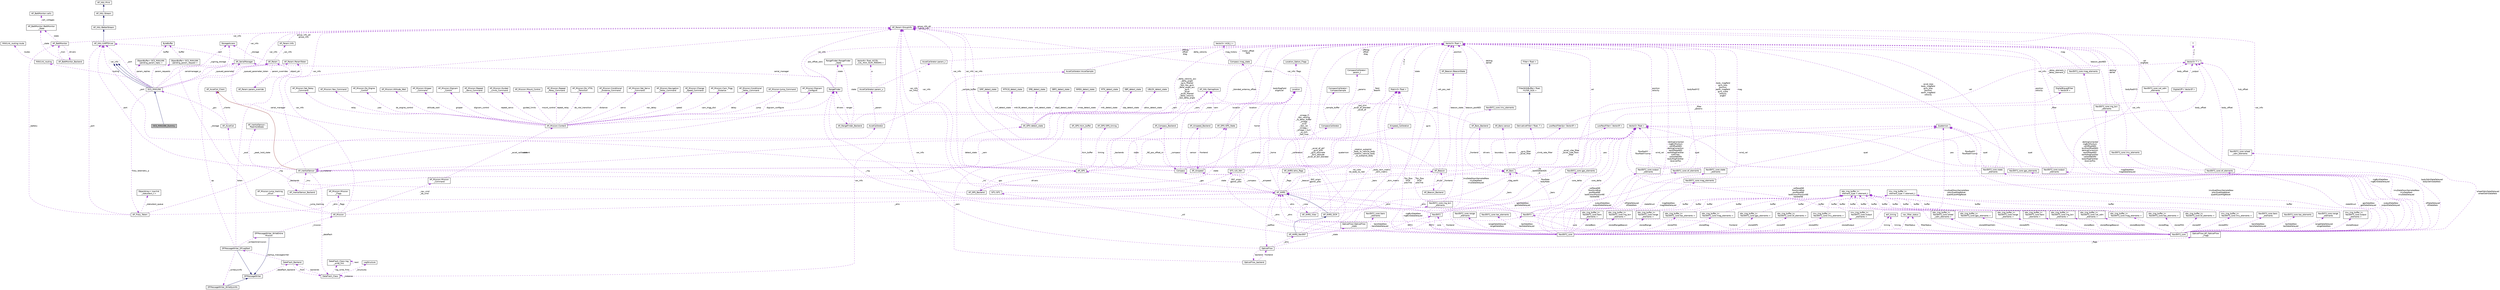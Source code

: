 digraph "GCS_MAVLINK_Dummy"
{
 // INTERACTIVE_SVG=YES
  edge [fontname="Helvetica",fontsize="10",labelfontname="Helvetica",labelfontsize="10"];
  node [fontname="Helvetica",fontsize="10",shape=record];
  Node1 [label="GCS_MAVLINK_Dummy",height=0.2,width=0.4,color="black", fillcolor="grey75", style="filled", fontcolor="black"];
  Node2 -> Node1 [dir="back",color="midnightblue",fontsize="10",style="solid",fontname="Helvetica"];
  Node2 [label="GCS_MAVLINK",height=0.2,width=0.4,color="black", fillcolor="white", style="filled",URL="$structGCS__MAVLINK.html",tooltip="MAVLink transport control class. "];
  Node3 -> Node2 [dir="back",color="midnightblue",fontsize="10",style="solid",fontname="Helvetica"];
  Node3 [label="var_info",height=0.2,width=0.4,color="grey75", fillcolor="white", style="filled"];
  Node3 -> Node2 [dir="back",color="midnightblue",fontsize="10",style="solid",fontname="Helvetica"];
  Node3 -> Node2 [dir="back",color="midnightblue",fontsize="10",style="solid",fontname="Helvetica"];
  Node4 -> Node2 [dir="back",color="darkorchid3",fontsize="10",style="dashed",label=" _signing_storage" ,fontname="Helvetica"];
  Node4 [label="StorageAccess",height=0.2,width=0.4,color="black", fillcolor="white", style="filled",URL="$classStorageAccess.html"];
  Node5 -> Node2 [dir="back",color="darkorchid3",fontsize="10",style="dashed",label=" serialmanager_p" ,fontname="Helvetica"];
  Node5 [label="AP_SerialManager",height=0.2,width=0.4,color="black", fillcolor="white", style="filled",URL="$classAP__SerialManager.html"];
  Node6 -> Node5 [dir="back",color="darkorchid3",fontsize="10",style="dashed",label=" uart" ,fontname="Helvetica"];
  Node6 [label="AP_HAL::UARTDriver",height=0.2,width=0.4,color="black", fillcolor="white", style="filled",URL="$classAP__HAL_1_1UARTDriver.html"];
  Node7 -> Node6 [dir="back",color="midnightblue",fontsize="10",style="solid",fontname="Helvetica"];
  Node7 [label="AP_HAL::BetterStream",height=0.2,width=0.4,color="black", fillcolor="white", style="filled",URL="$classAP__HAL_1_1BetterStream.html"];
  Node8 -> Node7 [dir="back",color="midnightblue",fontsize="10",style="solid",fontname="Helvetica"];
  Node8 [label="AP_HAL::Stream",height=0.2,width=0.4,color="black", fillcolor="white", style="filled",URL="$classAP__HAL_1_1Stream.html"];
  Node9 -> Node8 [dir="back",color="midnightblue",fontsize="10",style="solid",fontname="Helvetica"];
  Node9 [label="AP_HAL::Print",height=0.2,width=0.4,color="black", fillcolor="white", style="filled",URL="$classAP__HAL_1_1Print.html"];
  Node10 -> Node5 [dir="back",color="darkorchid3",fontsize="10",style="dashed",label=" var_info" ,fontname="Helvetica"];
  Node10 [label="AP_Param::GroupInfo",height=0.2,width=0.4,color="black", fillcolor="white", style="filled",URL="$structAP__Param_1_1GroupInfo.html"];
  Node10 -> Node10 [dir="back",color="darkorchid3",fontsize="10",style="dashed",label=" group_info_ptr\ngroup_info" ,fontname="Helvetica"];
  Node11 -> Node2 [dir="back",color="darkorchid3",fontsize="10",style="dashed",label=" param_replies" ,fontname="Helvetica"];
  Node11 [label="ObjectBuffer\< GCS_MAVLINK\l::pending_param_reply \>",height=0.2,width=0.4,color="black", fillcolor="white", style="filled",URL="$classObjectBuffer.html"];
  Node12 -> Node11 [dir="back",color="darkorchid3",fontsize="10",style="dashed",label=" buffer" ,fontname="Helvetica"];
  Node12 [label="ByteBuffer",height=0.2,width=0.4,color="black", fillcolor="white", style="filled",URL="$classByteBuffer.html"];
  Node13 -> Node2 [dir="back",color="darkorchid3",fontsize="10",style="dashed",label=" param_requests" ,fontname="Helvetica"];
  Node13 [label="ObjectBuffer\< GCS_MAVLINK\l::pending_param_request \>",height=0.2,width=0.4,color="black", fillcolor="white", style="filled",URL="$classObjectBuffer.html"];
  Node12 -> Node13 [dir="back",color="darkorchid3",fontsize="10",style="dashed",label=" buffer" ,fontname="Helvetica"];
  Node14 -> Node2 [dir="back",color="darkorchid3",fontsize="10",style="dashed",label=" _queued_parameter_token" ,fontname="Helvetica"];
  Node14 [label="AP_Param::ParamToken",height=0.2,width=0.4,color="black", fillcolor="white", style="filled",URL="$structAP__Param_1_1ParamToken.html"];
  Node15 -> Node2 [dir="back",color="darkorchid3",fontsize="10",style="dashed",label=" routing" ,fontname="Helvetica"];
  Node15 [label="MAVLink_routing",height=0.2,width=0.4,color="black", fillcolor="white", style="filled",URL="$classMAVLink__routing.html"];
  Node16 -> Node15 [dir="back",color="darkorchid3",fontsize="10",style="dashed",label=" routes" ,fontname="Helvetica"];
  Node16 [label="MAVLink_routing::route",height=0.2,width=0.4,color="black", fillcolor="white", style="filled",URL="$structMAVLink__routing_1_1route.html"];
  Node6 -> Node2 [dir="back",color="darkorchid3",fontsize="10",style="dashed",label=" _port" ,fontname="Helvetica"];
  Node17 -> Node2 [dir="back",color="darkorchid3",fontsize="10",style="dashed",label=" _queued_parameter" ,fontname="Helvetica"];
  Node17 [label="AP_Param",height=0.2,width=0.4,color="black", fillcolor="white", style="filled",URL="$classAP__Param.html"];
  Node4 -> Node17 [dir="back",color="darkorchid3",fontsize="10",style="dashed",label=" _storage" ,fontname="Helvetica"];
  Node18 -> Node17 [dir="back",color="darkorchid3",fontsize="10",style="dashed",label=" _var_info" ,fontname="Helvetica"];
  Node18 [label="AP_Param::Info",height=0.2,width=0.4,color="black", fillcolor="white", style="filled",URL="$structAP__Param_1_1Info.html"];
  Node10 -> Node18 [dir="back",color="darkorchid3",fontsize="10",style="dashed",label=" group_info_ptr\ngroup_info" ,fontname="Helvetica"];
  Node19 -> Node17 [dir="back",color="darkorchid3",fontsize="10",style="dashed",label=" param_overrides" ,fontname="Helvetica"];
  Node19 [label="AP_Param::param_override",height=0.2,width=0.4,color="black", fillcolor="white", style="filled",URL="$structAP__Param_1_1param__override.html"];
  Node17 -> Node19 [dir="back",color="darkorchid3",fontsize="10",style="dashed",label=" object_ptr" ,fontname="Helvetica"];
  Node10 -> Node2 [dir="back",color="darkorchid3",fontsize="10",style="dashed",label=" var_info" ,fontname="Helvetica"];
  Node20 -> Node2 [dir="back",color="darkorchid3",fontsize="10",style="dashed",label=" frsky_telemetry_p" ,fontname="Helvetica"];
  Node20 [label="AP_Frsky_Telem",height=0.2,width=0.4,color="black", fillcolor="white", style="filled",URL="$classAP__Frsky__Telem.html"];
  Node21 -> Node20 [dir="back",color="darkorchid3",fontsize="10",style="dashed",label=" _battery" ,fontname="Helvetica"];
  Node21 [label="AP_BattMonitor",height=0.2,width=0.4,color="black", fillcolor="white", style="filled",URL="$classAP__BattMonitor.html"];
  Node10 -> Node21 [dir="back",color="darkorchid3",fontsize="10",style="dashed",label=" var_info" ,fontname="Helvetica"];
  Node22 -> Node21 [dir="back",color="darkorchid3",fontsize="10",style="dashed",label=" state" ,fontname="Helvetica"];
  Node22 [label="AP_BattMonitor::BattMonitor\l_State",height=0.2,width=0.4,color="black", fillcolor="white", style="filled",URL="$structAP__BattMonitor_1_1BattMonitor__State.html"];
  Node23 -> Node22 [dir="back",color="darkorchid3",fontsize="10",style="dashed",label=" cell_voltages" ,fontname="Helvetica"];
  Node23 [label="AP_BattMonitor::cells",height=0.2,width=0.4,color="black", fillcolor="white", style="filled",URL="$structAP__BattMonitor_1_1cells.html"];
  Node24 -> Node21 [dir="back",color="darkorchid3",fontsize="10",style="dashed",label=" drivers" ,fontname="Helvetica"];
  Node24 [label="AP_BattMonitor_Backend",height=0.2,width=0.4,color="black", fillcolor="white", style="filled",URL="$classAP__BattMonitor__Backend.html"];
  Node21 -> Node24 [dir="back",color="darkorchid3",fontsize="10",style="dashed",label=" _mon" ,fontname="Helvetica"];
  Node22 -> Node24 [dir="back",color="darkorchid3",fontsize="10",style="dashed",label=" _state" ,fontname="Helvetica"];
  Node6 -> Node20 [dir="back",color="darkorchid3",fontsize="10",style="dashed",label=" _port" ,fontname="Helvetica"];
  Node25 -> Node20 [dir="back",color="darkorchid3",fontsize="10",style="dashed",label=" _rng" ,fontname="Helvetica"];
  Node25 [label="RangeFinder",height=0.2,width=0.4,color="black", fillcolor="white", style="filled",URL="$classRangeFinder.html"];
  Node5 -> Node25 [dir="back",color="darkorchid3",fontsize="10",style="dashed",label=" serial_manager" ,fontname="Helvetica"];
  Node26 -> Node25 [dir="back",color="darkorchid3",fontsize="10",style="dashed",label=" state" ,fontname="Helvetica"];
  Node26 [label="RangeFinder::RangeFinder\l_State",height=0.2,width=0.4,color="black", fillcolor="white", style="filled",URL="$structRangeFinder_1_1RangeFinder__State.html"];
  Node10 -> Node25 [dir="back",color="darkorchid3",fontsize="10",style="dashed",label=" var_info" ,fontname="Helvetica"];
  Node27 -> Node25 [dir="back",color="darkorchid3",fontsize="10",style="dashed",label=" pos_offset_zero" ,fontname="Helvetica"];
  Node27 [label="Vector3\< float \>",height=0.2,width=0.4,color="black", fillcolor="white", style="filled",URL="$classVector3.html"];
  Node28 -> Node25 [dir="back",color="darkorchid3",fontsize="10",style="dashed",label=" drivers" ,fontname="Helvetica"];
  Node28 [label="AP_RangeFinder_Backend",height=0.2,width=0.4,color="black", fillcolor="white", style="filled",URL="$classAP__RangeFinder__Backend.html"];
  Node26 -> Node28 [dir="back",color="darkorchid3",fontsize="10",style="dashed",label=" state" ,fontname="Helvetica"];
  Node29 -> Node28 [dir="back",color="darkorchid3",fontsize="10",style="dashed",label=" _sem" ,fontname="Helvetica"];
  Node29 [label="AP_HAL::Semaphore",height=0.2,width=0.4,color="black", fillcolor="white", style="filled",URL="$classAP__HAL_1_1Semaphore.html"];
  Node25 -> Node28 [dir="back",color="darkorchid3",fontsize="10",style="dashed",label=" ranger" ,fontname="Helvetica"];
  Node30 -> Node20 [dir="back",color="darkorchid3",fontsize="10",style="dashed",label=" _ahrs" ,fontname="Helvetica"];
  Node30 [label="AP_AHRS",height=0.2,width=0.4,color="black", fillcolor="white", style="filled",URL="$classAP__AHRS.html"];
  Node31 -> Node30 [dir="back",color="darkorchid3",fontsize="10",style="dashed",label=" _rotation_autopilot\l_body_to_vehicle_body\n_rotation_vehicle_body\l_to_autopilot_body" ,fontname="Helvetica"];
  Node31 [label="Matrix3\< float \>",height=0.2,width=0.4,color="black", fillcolor="white", style="filled",URL="$classMatrix3.html"];
  Node27 -> Node31 [dir="back",color="darkorchid3",fontsize="10",style="dashed",label=" a\nb\nc" ,fontname="Helvetica"];
  Node32 -> Node30 [dir="back",color="darkorchid3",fontsize="10",style="dashed",label=" _flags" ,fontname="Helvetica"];
  Node32 [label="AP_AHRS::ahrs_flags",height=0.2,width=0.4,color="black", fillcolor="white", style="filled",URL="$structAP__AHRS_1_1ahrs__flags.html"];
  Node33 -> Node30 [dir="back",color="darkorchid3",fontsize="10",style="dashed",label=" _baro" ,fontname="Helvetica"];
  Node33 [label="AP_Baro",height=0.2,width=0.4,color="black", fillcolor="white", style="filled",URL="$classAP__Baro.html"];
  Node34 -> Node33 [dir="back",color="darkorchid3",fontsize="10",style="dashed",label=" sensors" ,fontname="Helvetica"];
  Node34 [label="AP_Baro::sensor",height=0.2,width=0.4,color="black", fillcolor="white", style="filled",URL="$structAP__Baro_1_1sensor.html"];
  Node35 -> Node33 [dir="back",color="darkorchid3",fontsize="10",style="dashed",label=" _climb_rate_filter" ,fontname="Helvetica"];
  Node35 [label="DerivativeFilter\< float, 7 \>",height=0.2,width=0.4,color="black", fillcolor="white", style="filled",URL="$classDerivativeFilter.html"];
  Node36 -> Node35 [dir="back",color="midnightblue",fontsize="10",style="solid",fontname="Helvetica"];
  Node36 [label="FilterWithBuffer\< float,\l FILTER_SIZE \>",height=0.2,width=0.4,color="black", fillcolor="white", style="filled",URL="$classFilterWithBuffer.html"];
  Node37 -> Node36 [dir="back",color="midnightblue",fontsize="10",style="solid",fontname="Helvetica"];
  Node37 [label="Filter\< float \>",height=0.2,width=0.4,color="black", fillcolor="white", style="filled",URL="$classFilter.html"];
  Node10 -> Node33 [dir="back",color="darkorchid3",fontsize="10",style="dashed",label=" var_info" ,fontname="Helvetica"];
  Node38 -> Node33 [dir="back",color="darkorchid3",fontsize="10",style="dashed",label=" drivers" ,fontname="Helvetica"];
  Node38 [label="AP_Baro_Backend",height=0.2,width=0.4,color="black", fillcolor="white", style="filled",URL="$classAP__Baro__Backend.html"];
  Node33 -> Node38 [dir="back",color="darkorchid3",fontsize="10",style="dashed",label=" _frontend" ,fontname="Helvetica"];
  Node29 -> Node38 [dir="back",color="darkorchid3",fontsize="10",style="dashed",label=" _sem" ,fontname="Helvetica"];
  Node39 -> Node30 [dir="back",color="darkorchid3",fontsize="10",style="dashed",label=" _optflow" ,fontname="Helvetica"];
  Node39 [label="OpticalFlow",height=0.2,width=0.4,color="black", fillcolor="white", style="filled",URL="$classOpticalFlow.html"];
  Node40 -> Node39 [dir="back",color="darkorchid3",fontsize="10",style="dashed",label=" _ahrs" ,fontname="Helvetica"];
  Node40 [label="AP_AHRS_NavEKF",height=0.2,width=0.4,color="black", fillcolor="white", style="filled",URL="$classAP__AHRS__NavEKF.html"];
  Node41 -> Node40 [dir="back",color="midnightblue",fontsize="10",style="solid",fontname="Helvetica"];
  Node41 [label="AP_AHRS_DCM",height=0.2,width=0.4,color="black", fillcolor="white", style="filled",URL="$classAP__AHRS__DCM.html"];
  Node30 -> Node41 [dir="back",color="midnightblue",fontsize="10",style="solid",fontname="Helvetica"];
  Node31 -> Node41 [dir="back",color="darkorchid3",fontsize="10",style="dashed",label=" _body_dcm_matrix\n_dcm_matrix" ,fontname="Helvetica"];
  Node27 -> Node41 [dir="back",color="darkorchid3",fontsize="10",style="dashed",label=" _omega_P\n_last_velocity\n_ra_delay_buffer\n_omega\n_wind\n_last_vel\n_omega_I\n_omega_I_sum\n_ra_sum\n_last_fuse\n..." ,fontname="Helvetica"];
  Node42 -> Node41 [dir="back",color="darkorchid3",fontsize="10",style="dashed",label=" _mag_earth" ,fontname="Helvetica"];
  Node42 [label="Vector2\< float \>",height=0.2,width=0.4,color="black", fillcolor="white", style="filled",URL="$structVector2.html"];
  Node31 -> Node40 [dir="back",color="darkorchid3",fontsize="10",style="dashed",label=" _dcm_matrix" ,fontname="Helvetica"];
  Node43 -> Node40 [dir="back",color="darkorchid3",fontsize="10",style="dashed",label=" EKF2" ,fontname="Helvetica"];
  Node43 [label="NavEKF2",height=0.2,width=0.4,color="black", fillcolor="white", style="filled",URL="$classNavEKF2.html"];
  Node33 -> Node43 [dir="back",color="darkorchid3",fontsize="10",style="dashed",label=" _baro" ,fontname="Helvetica"];
  Node10 -> Node43 [dir="back",color="darkorchid3",fontsize="10",style="dashed",label=" var_info" ,fontname="Helvetica"];
  Node42 -> Node43 [dir="back",color="darkorchid3",fontsize="10",style="dashed",label=" core_delta" ,fontname="Helvetica"];
  Node25 -> Node43 [dir="back",color="darkorchid3",fontsize="10",style="dashed",label=" _rng" ,fontname="Helvetica"];
  Node30 -> Node43 [dir="back",color="darkorchid3",fontsize="10",style="dashed",label=" _ahrs" ,fontname="Helvetica"];
  Node44 -> Node43 [dir="back",color="darkorchid3",fontsize="10",style="dashed",label=" core" ,fontname="Helvetica"];
  Node44 [label="NavEKF2_core",height=0.2,width=0.4,color="black", fillcolor="white", style="filled",URL="$classNavEKF2__core.html"];
  Node45 -> Node44 [dir="back",color="darkorchid3",fontsize="10",style="dashed",label=" magDataNew\nmagDataDelayed" ,fontname="Helvetica"];
  Node45 [label="NavEKF2_core::mag_elements",height=0.2,width=0.4,color="black", fillcolor="white", style="filled",URL="$structNavEKF2__core_1_1mag__elements.html"];
  Node27 -> Node45 [dir="back",color="darkorchid3",fontsize="10",style="dashed",label=" mag" ,fontname="Helvetica"];
  Node31 -> Node44 [dir="back",color="darkorchid3",fontsize="10",style="dashed",label=" Tbn_flow\nDCM\nprevTnb" ,fontname="Helvetica"];
  Node43 -> Node44 [dir="back",color="darkorchid3",fontsize="10",style="dashed",label=" frontend" ,fontname="Helvetica"];
  Node46 -> Node44 [dir="back",color="darkorchid3",fontsize="10",style="dashed",label=" baroDataNew\nbaroDataDelayed" ,fontname="Helvetica"];
  Node46 [label="NavEKF2_core::baro\l_elements",height=0.2,width=0.4,color="black", fillcolor="white", style="filled",URL="$structNavEKF2__core_1_1baro__elements.html"];
  Node47 -> Node44 [dir="back",color="darkorchid3",fontsize="10",style="dashed",label=" storedIMU" ,fontname="Helvetica"];
  Node47 [label="imu_ring_buffer_t\<\l NavEKF2_core::imu_elements \>",height=0.2,width=0.4,color="black", fillcolor="white", style="filled",URL="$classimu__ring__buffer__t.html"];
  Node48 -> Node47 [dir="back",color="darkorchid3",fontsize="10",style="dashed",label=" buffer" ,fontname="Helvetica"];
  Node48 [label="imu_ring_buffer_t\<\l element_type \>::element_t",height=0.2,width=0.4,color="black", fillcolor="white", style="filled",URL="$structimu__ring__buffer__t_1_1element__t.html"];
  Node49 -> Node44 [dir="back",color="darkorchid3",fontsize="10",style="dashed",label=" rngBcnDataNew\nrngBcnDataDelayed" ,fontname="Helvetica"];
  Node49 [label="NavEKF2_core::rng_bcn\l_elements",height=0.2,width=0.4,color="black", fillcolor="white", style="filled",URL="$structNavEKF2__core_1_1rng__bcn__elements.html"];
  Node27 -> Node49 [dir="back",color="darkorchid3",fontsize="10",style="dashed",label=" beacon_posNED" ,fontname="Helvetica"];
  Node50 -> Node44 [dir="back",color="darkorchid3",fontsize="10",style="dashed",label=" ofDataDelayed\nofDataNew" ,fontname="Helvetica"];
  Node50 [label="NavEKF2_core::of_elements",height=0.2,width=0.4,color="black", fillcolor="white", style="filled",URL="$structNavEKF2__core_1_1of__elements.html"];
  Node27 -> Node50 [dir="back",color="darkorchid3",fontsize="10",style="dashed",label=" bodyRadXYZ" ,fontname="Helvetica"];
  Node51 -> Node50 [dir="back",color="darkorchid3",fontsize="10",style="dashed",label=" body_offset" ,fontname="Helvetica"];
  Node51 [label="Vector3\< T \>",height=0.2,width=0.4,color="black", fillcolor="white", style="filled",URL="$classVector3.html"];
  Node52 -> Node51 [dir="back",color="darkorchid3",fontsize="10",style="dashed",label=" x\ny\nz" ,fontname="Helvetica"];
  Node52 [label="T",height=0.2,width=0.4,color="grey75", fillcolor="white", style="filled"];
  Node42 -> Node50 [dir="back",color="darkorchid3",fontsize="10",style="dashed",label=" flowRadXY\nflowRadXYcomp" ,fontname="Helvetica"];
  Node53 -> Node44 [dir="back",color="darkorchid3",fontsize="10",style="dashed",label=" storedGPS" ,fontname="Helvetica"];
  Node53 [label="obs_ring_buffer_t\<\l NavEKF2_core::gps_elements \>",height=0.2,width=0.4,color="black", fillcolor="white", style="filled",URL="$classobs__ring__buffer__t.html"];
  Node54 -> Node53 [dir="back",color="darkorchid3",fontsize="10",style="dashed",label=" buffer" ,fontname="Helvetica"];
  Node54 [label="obs_ring_buffer_t\<\l element_type \>::element_t",height=0.2,width=0.4,color="black", fillcolor="white", style="filled",URL="$structobs__ring__buffer__t_1_1element__t.html"];
  Node55 -> Node44 [dir="back",color="darkorchid3",fontsize="10",style="dashed",label=" timing" ,fontname="Helvetica"];
  Node55 [label="ekf_timing",height=0.2,width=0.4,color="black", fillcolor="white", style="filled",URL="$structekf__timing.html"];
  Node56 -> Node44 [dir="back",color="darkorchid3",fontsize="10",style="dashed",label=" tasDataNew\ntasDataDelayed" ,fontname="Helvetica"];
  Node56 [label="NavEKF2_core::tas_elements",height=0.2,width=0.4,color="black", fillcolor="white", style="filled",URL="$structNavEKF2__core_1_1tas__elements.html"];
  Node57 -> Node44 [dir="back",color="darkorchid3",fontsize="10",style="dashed",label=" imuQuatDownSampleNew\nprevQuatMagReset\nquatAtLastMagReset" ,fontname="Helvetica"];
  Node57 [label="Quaternion",height=0.2,width=0.4,color="black", fillcolor="white", style="filled",URL="$classQuaternion.html"];
  Node58 -> Node44 [dir="back",color="darkorchid3",fontsize="10",style="dashed",label=" stateStruct" ,fontname="Helvetica"];
  Node58 [label="NavEKF2_core::state\l_elements",height=0.2,width=0.4,color="black", fillcolor="white", style="filled",URL="$structNavEKF2__core_1_1state__elements.html"];
  Node57 -> Node58 [dir="back",color="darkorchid3",fontsize="10",style="dashed",label=" quat" ,fontname="Helvetica"];
  Node27 -> Node58 [dir="back",color="darkorchid3",fontsize="10",style="dashed",label=" body_magfield\ngyro_bias\nposition\nearth_magfield\ngyro_scale\nvelocity\nangErr" ,fontname="Helvetica"];
  Node42 -> Node58 [dir="back",color="darkorchid3",fontsize="10",style="dashed",label=" wind_vel" ,fontname="Helvetica"];
  Node59 -> Node44 [dir="back",color="darkorchid3",fontsize="10",style="dashed",label=" storedOF" ,fontname="Helvetica"];
  Node59 [label="obs_ring_buffer_t\<\l NavEKF2_core::of_elements \>",height=0.2,width=0.4,color="black", fillcolor="white", style="filled",URL="$classobs__ring__buffer__t.html"];
  Node54 -> Node59 [dir="back",color="darkorchid3",fontsize="10",style="dashed",label=" buffer" ,fontname="Helvetica"];
  Node60 -> Node44 [dir="back",color="darkorchid3",fontsize="10",style="dashed",label=" imuDataDownSampledNew\nimuDataNew\nimuDataDelayed" ,fontname="Helvetica"];
  Node60 [label="NavEKF2_core::imu_elements",height=0.2,width=0.4,color="black", fillcolor="white", style="filled",URL="$structNavEKF2__core_1_1imu__elements.html"];
  Node27 -> Node60 [dir="back",color="darkorchid3",fontsize="10",style="dashed",label=" delAng\ndelVel" ,fontname="Helvetica"];
  Node27 -> Node44 [dir="back",color="darkorchid3",fontsize="10",style="dashed",label=" delAngCorrected\nrngBcnPosSum\nvelOffsetNED\ndelAngCorrection\nearthRateNED\nearthMagFieldVar\ntiltErrVec\nvelDotNEDfilt\nbodyMagFieldVar\nreceiverPos\n..." ,fontname="Helvetica"];
  Node61 -> Node44 [dir="back",color="darkorchid3",fontsize="10",style="dashed",label=" filterStatus" ,fontname="Helvetica"];
  Node61 [label="nav_filter_status",height=0.2,width=0.4,color="black", fillcolor="white", style="filled",URL="$unionnav__filter__status.html"];
  Node62 -> Node44 [dir="back",color="darkorchid3",fontsize="10",style="dashed",label=" outputDataNew\noutputDataDelayed" ,fontname="Helvetica"];
  Node62 [label="NavEKF2_core::output\l_elements",height=0.2,width=0.4,color="black", fillcolor="white", style="filled",URL="$structNavEKF2__core_1_1output__elements.html"];
  Node57 -> Node62 [dir="back",color="darkorchid3",fontsize="10",style="dashed",label=" quat" ,fontname="Helvetica"];
  Node27 -> Node62 [dir="back",color="darkorchid3",fontsize="10",style="dashed",label=" position\nvelocity" ,fontname="Helvetica"];
  Node63 -> Node44 [dir="back",color="darkorchid3",fontsize="10",style="dashed",label=" gpsDataNew\ngpsDataDelayed" ,fontname="Helvetica"];
  Node63 [label="NavEKF2_core::gps_elements",height=0.2,width=0.4,color="black", fillcolor="white", style="filled",URL="$structNavEKF2__core_1_1gps__elements.html"];
  Node27 -> Node63 [dir="back",color="darkorchid3",fontsize="10",style="dashed",label=" vel" ,fontname="Helvetica"];
  Node42 -> Node63 [dir="back",color="darkorchid3",fontsize="10",style="dashed",label=" pos" ,fontname="Helvetica"];
  Node42 -> Node44 [dir="back",color="darkorchid3",fontsize="10",style="dashed",label=" velResetNE\nflowGyroBias\nposResetNE\nlastKnownPositionNE\nheldVelNE" ,fontname="Helvetica"];
  Node64 -> Node44 [dir="back",color="darkorchid3",fontsize="10",style="dashed",label=" storedBaro" ,fontname="Helvetica"];
  Node64 [label="obs_ring_buffer_t\<\l NavEKF2_core::baro\l_elements \>",height=0.2,width=0.4,color="black", fillcolor="white", style="filled",URL="$classobs__ring__buffer__t.html"];
  Node54 -> Node64 [dir="back",color="darkorchid3",fontsize="10",style="dashed",label=" buffer" ,fontname="Helvetica"];
  Node65 -> Node44 [dir="back",color="darkorchid3",fontsize="10",style="dashed",label=" storedRangeBeacon" ,fontname="Helvetica"];
  Node65 [label="obs_ring_buffer_t\<\l NavEKF2_core::rng_bcn\l_elements \>",height=0.2,width=0.4,color="black", fillcolor="white", style="filled",URL="$classobs__ring__buffer__t.html"];
  Node54 -> Node65 [dir="back",color="darkorchid3",fontsize="10",style="dashed",label=" buffer" ,fontname="Helvetica"];
  Node66 -> Node44 [dir="back",color="darkorchid3",fontsize="10",style="dashed",label=" storedRange" ,fontname="Helvetica"];
  Node66 [label="obs_ring_buffer_t\<\l NavEKF2_core::range\l_elements \>",height=0.2,width=0.4,color="black", fillcolor="white", style="filled",URL="$classobs__ring__buffer__t.html"];
  Node54 -> Node66 [dir="back",color="darkorchid3",fontsize="10",style="dashed",label=" buffer" ,fontname="Helvetica"];
  Node67 -> Node44 [dir="back",color="darkorchid3",fontsize="10",style="dashed",label=" storedTAS" ,fontname="Helvetica"];
  Node67 [label="obs_ring_buffer_t\<\l NavEKF2_core::tas_elements \>",height=0.2,width=0.4,color="black", fillcolor="white", style="filled",URL="$classobs__ring__buffer__t.html"];
  Node54 -> Node67 [dir="back",color="darkorchid3",fontsize="10",style="dashed",label=" buffer" ,fontname="Helvetica"];
  Node30 -> Node44 [dir="back",color="darkorchid3",fontsize="10",style="dashed",label=" _ahrs" ,fontname="Helvetica"];
  Node68 -> Node44 [dir="back",color="darkorchid3",fontsize="10",style="dashed",label=" storedMag" ,fontname="Helvetica"];
  Node68 [label="obs_ring_buffer_t\<\l NavEKF2_core::mag_elements \>",height=0.2,width=0.4,color="black", fillcolor="white", style="filled",URL="$classobs__ring__buffer__t.html"];
  Node54 -> Node68 [dir="back",color="darkorchid3",fontsize="10",style="dashed",label=" buffer" ,fontname="Helvetica"];
  Node69 -> Node44 [dir="back",color="darkorchid3",fontsize="10",style="dashed",label=" rangeDataDelayed\nrangeDataNew" ,fontname="Helvetica"];
  Node69 [label="NavEKF2_core::range\l_elements",height=0.2,width=0.4,color="black", fillcolor="white", style="filled",URL="$structNavEKF2__core_1_1range__elements.html"];
  Node70 -> Node44 [dir="back",color="darkorchid3",fontsize="10",style="dashed",label=" EKF_origin\ngpsloc_prev" ,fontname="Helvetica"];
  Node70 [label="Location",height=0.2,width=0.4,color="black", fillcolor="white", style="filled",URL="$structLocation.html"];
  Node71 -> Node70 [dir="back",color="darkorchid3",fontsize="10",style="dashed",label=" flags" ,fontname="Helvetica"];
  Node71 [label="Location_Option_Flags",height=0.2,width=0.4,color="black", fillcolor="white", style="filled",URL="$structLocation__Option__Flags.html"];
  Node72 -> Node44 [dir="back",color="darkorchid3",fontsize="10",style="dashed",label=" storedOutput" ,fontname="Helvetica"];
  Node72 [label="imu_ring_buffer_t\<\l NavEKF2_core::output\l_elements \>",height=0.2,width=0.4,color="black", fillcolor="white", style="filled",URL="$classimu__ring__buffer__t.html"];
  Node48 -> Node72 [dir="back",color="darkorchid3",fontsize="10",style="dashed",label=" buffer" ,fontname="Helvetica"];
  Node73 -> Node40 [dir="back",color="darkorchid3",fontsize="10",style="dashed",label=" EKF3" ,fontname="Helvetica"];
  Node73 [label="NavEKF3",height=0.2,width=0.4,color="black", fillcolor="white", style="filled",URL="$classNavEKF3.html"];
  Node74 -> Node73 [dir="back",color="darkorchid3",fontsize="10",style="dashed",label=" core" ,fontname="Helvetica"];
  Node74 [label="NavEKF3_core",height=0.2,width=0.4,color="black", fillcolor="white", style="filled",URL="$classNavEKF3__core.html"];
  Node75 -> Node74 [dir="back",color="darkorchid3",fontsize="10",style="dashed",label=" storedMag" ,fontname="Helvetica"];
  Node75 [label="obs_ring_buffer_t\<\l NavEKF3_core::mag_elements \>",height=0.2,width=0.4,color="black", fillcolor="white", style="filled",URL="$classobs__ring__buffer__t.html"];
  Node54 -> Node75 [dir="back",color="darkorchid3",fontsize="10",style="dashed",label=" buffer" ,fontname="Helvetica"];
  Node76 -> Node74 [dir="back",color="darkorchid3",fontsize="10",style="dashed",label=" outputDataNew\noutputDataDelayed" ,fontname="Helvetica"];
  Node76 [label="NavEKF3_core::output\l_elements",height=0.2,width=0.4,color="black", fillcolor="white", style="filled",URL="$structNavEKF3__core_1_1output__elements.html"];
  Node57 -> Node76 [dir="back",color="darkorchid3",fontsize="10",style="dashed",label=" quat" ,fontname="Helvetica"];
  Node27 -> Node76 [dir="back",color="darkorchid3",fontsize="10",style="dashed",label=" position\nvelocity" ,fontname="Helvetica"];
  Node77 -> Node74 [dir="back",color="darkorchid3",fontsize="10",style="dashed",label=" gpsDataNew\ngpsDataDelayed" ,fontname="Helvetica"];
  Node77 [label="NavEKF3_core::gps_elements",height=0.2,width=0.4,color="black", fillcolor="white", style="filled",URL="$structNavEKF3__core_1_1gps__elements.html"];
  Node27 -> Node77 [dir="back",color="darkorchid3",fontsize="10",style="dashed",label=" vel" ,fontname="Helvetica"];
  Node42 -> Node77 [dir="back",color="darkorchid3",fontsize="10",style="dashed",label=" pos" ,fontname="Helvetica"];
  Node31 -> Node74 [dir="back",color="darkorchid3",fontsize="10",style="dashed",label=" Tbn_flow\nDCM\nprevTnb" ,fontname="Helvetica"];
  Node73 -> Node74 [dir="back",color="darkorchid3",fontsize="10",style="dashed",label=" frontend" ,fontname="Helvetica"];
  Node78 -> Node74 [dir="back",color="darkorchid3",fontsize="10",style="dashed",label=" storedOF" ,fontname="Helvetica"];
  Node78 [label="obs_ring_buffer_t\<\l NavEKF3_core::of_elements \>",height=0.2,width=0.4,color="black", fillcolor="white", style="filled",URL="$classobs__ring__buffer__t.html"];
  Node54 -> Node78 [dir="back",color="darkorchid3",fontsize="10",style="dashed",label=" buffer" ,fontname="Helvetica"];
  Node55 -> Node74 [dir="back",color="darkorchid3",fontsize="10",style="dashed",label=" timing" ,fontname="Helvetica"];
  Node79 -> Node74 [dir="back",color="darkorchid3",fontsize="10",style="dashed",label=" wheelOdmDataDelayed\nwheelOdmDataNew" ,fontname="Helvetica"];
  Node79 [label="NavEKF3_core::wheel\l_odm_elements",height=0.2,width=0.4,color="black", fillcolor="white", style="filled",URL="$structNavEKF3__core_1_1wheel__odm__elements.html"];
  Node51 -> Node79 [dir="back",color="darkorchid3",fontsize="10",style="dashed",label=" hub_offset" ,fontname="Helvetica"];
  Node80 -> Node74 [dir="back",color="darkorchid3",fontsize="10",style="dashed",label=" bodyOdmDataDelayed\nbodyOdmDataNew" ,fontname="Helvetica"];
  Node80 [label="NavEKF3_core::vel_odm\l_elements",height=0.2,width=0.4,color="black", fillcolor="white", style="filled",URL="$structNavEKF3__core_1_1vel__odm__elements.html"];
  Node27 -> Node80 [dir="back",color="darkorchid3",fontsize="10",style="dashed",label=" vel\nangRate" ,fontname="Helvetica"];
  Node51 -> Node80 [dir="back",color="darkorchid3",fontsize="10",style="dashed",label=" body_offset" ,fontname="Helvetica"];
  Node57 -> Node74 [dir="back",color="darkorchid3",fontsize="10",style="dashed",label=" imuQuatDownSampleNew\nprevQuatMagReset\nquatAtLastMagReset" ,fontname="Helvetica"];
  Node81 -> Node74 [dir="back",color="darkorchid3",fontsize="10",style="dashed",label=" storedWheelOdm" ,fontname="Helvetica"];
  Node81 [label="obs_ring_buffer_t\<\l NavEKF3_core::wheel\l_odm_elements \>",height=0.2,width=0.4,color="black", fillcolor="white", style="filled",URL="$classobs__ring__buffer__t.html"];
  Node54 -> Node81 [dir="back",color="darkorchid3",fontsize="10",style="dashed",label=" buffer" ,fontname="Helvetica"];
  Node27 -> Node74 [dir="back",color="darkorchid3",fontsize="10",style="dashed",label=" delAngCorrected\nrngBcnPosSum\nvelOffsetNED\nbcnPosOffsetNED\ndelAngCorrection\nearthRateNED\nearthMagFieldVar\nvelDotNEDfilt\nbodyMagFieldVar\nreceiverPos\n..." ,fontname="Helvetica"];
  Node61 -> Node74 [dir="back",color="darkorchid3",fontsize="10",style="dashed",label=" filterStatus" ,fontname="Helvetica"];
  Node82 -> Node74 [dir="back",color="darkorchid3",fontsize="10",style="dashed",label=" magDataNew\nmagDataDelayed" ,fontname="Helvetica"];
  Node82 [label="NavEKF3_core::mag_elements",height=0.2,width=0.4,color="black", fillcolor="white", style="filled",URL="$structNavEKF3__core_1_1mag__elements.html"];
  Node27 -> Node82 [dir="back",color="darkorchid3",fontsize="10",style="dashed",label=" mag" ,fontname="Helvetica"];
  Node42 -> Node74 [dir="back",color="darkorchid3",fontsize="10",style="dashed",label=" velResetNE\nflowGyroBias\nposResetNE\nlastKnownPositionNE\nheldVelNE" ,fontname="Helvetica"];
  Node83 -> Node74 [dir="back",color="darkorchid3",fontsize="10",style="dashed",label=" storedGPS" ,fontname="Helvetica"];
  Node83 [label="obs_ring_buffer_t\<\l NavEKF3_core::gps_elements \>",height=0.2,width=0.4,color="black", fillcolor="white", style="filled",URL="$classobs__ring__buffer__t.html"];
  Node54 -> Node83 [dir="back",color="darkorchid3",fontsize="10",style="dashed",label=" buffer" ,fontname="Helvetica"];
  Node84 -> Node74 [dir="back",color="darkorchid3",fontsize="10",style="dashed",label=" stateStruct" ,fontname="Helvetica"];
  Node84 [label="NavEKF3_core::state\l_elements",height=0.2,width=0.4,color="black", fillcolor="white", style="filled",URL="$structNavEKF3__core_1_1state__elements.html"];
  Node57 -> Node84 [dir="back",color="darkorchid3",fontsize="10",style="dashed",label=" quat" ,fontname="Helvetica"];
  Node27 -> Node84 [dir="back",color="darkorchid3",fontsize="10",style="dashed",label=" accel_bias\nbody_magfield\ngyro_bias\nposition\nearth_magfield\nvelocity" ,fontname="Helvetica"];
  Node42 -> Node84 [dir="back",color="darkorchid3",fontsize="10",style="dashed",label=" wind_vel" ,fontname="Helvetica"];
  Node85 -> Node74 [dir="back",color="darkorchid3",fontsize="10",style="dashed",label=" storedRange" ,fontname="Helvetica"];
  Node85 [label="obs_ring_buffer_t\<\l NavEKF3_core::range\l_elements \>",height=0.2,width=0.4,color="black", fillcolor="white", style="filled",URL="$classobs__ring__buffer__t.html"];
  Node54 -> Node85 [dir="back",color="darkorchid3",fontsize="10",style="dashed",label=" buffer" ,fontname="Helvetica"];
  Node86 -> Node74 [dir="back",color="darkorchid3",fontsize="10",style="dashed",label=" rngBcnDataNew\nrngBcnDataDelayed" ,fontname="Helvetica"];
  Node86 [label="NavEKF3_core::rng_bcn\l_elements",height=0.2,width=0.4,color="black", fillcolor="white", style="filled",URL="$structNavEKF3__core_1_1rng__bcn__elements.html"];
  Node27 -> Node86 [dir="back",color="darkorchid3",fontsize="10",style="dashed",label=" beacon_posNED" ,fontname="Helvetica"];
  Node87 -> Node74 [dir="back",color="darkorchid3",fontsize="10",style="dashed",label=" baroDataNew\nbaroDataDelayed" ,fontname="Helvetica"];
  Node87 [label="NavEKF3_core::baro\l_elements",height=0.2,width=0.4,color="black", fillcolor="white", style="filled",URL="$structNavEKF3__core_1_1baro__elements.html"];
  Node30 -> Node74 [dir="back",color="darkorchid3",fontsize="10",style="dashed",label=" _ahrs" ,fontname="Helvetica"];
  Node88 -> Node74 [dir="back",color="darkorchid3",fontsize="10",style="dashed",label=" storedBaro" ,fontname="Helvetica"];
  Node88 [label="obs_ring_buffer_t\<\l NavEKF3_core::baro\l_elements \>",height=0.2,width=0.4,color="black", fillcolor="white", style="filled",URL="$classobs__ring__buffer__t.html"];
  Node54 -> Node88 [dir="back",color="darkorchid3",fontsize="10",style="dashed",label=" buffer" ,fontname="Helvetica"];
  Node70 -> Node74 [dir="back",color="darkorchid3",fontsize="10",style="dashed",label=" EKF_origin\ngpsloc_prev" ,fontname="Helvetica"];
  Node89 -> Node74 [dir="back",color="darkorchid3",fontsize="10",style="dashed",label=" tasDataNew\ntasDataDelayed" ,fontname="Helvetica"];
  Node89 [label="NavEKF3_core::tas_elements",height=0.2,width=0.4,color="black", fillcolor="white", style="filled",URL="$structNavEKF3__core_1_1tas__elements.html"];
  Node90 -> Node74 [dir="back",color="darkorchid3",fontsize="10",style="dashed",label=" storedIMU" ,fontname="Helvetica"];
  Node90 [label="imu_ring_buffer_t\<\l NavEKF3_core::imu_elements \>",height=0.2,width=0.4,color="black", fillcolor="white", style="filled",URL="$classimu__ring__buffer__t.html"];
  Node48 -> Node90 [dir="back",color="darkorchid3",fontsize="10",style="dashed",label=" buffer" ,fontname="Helvetica"];
  Node91 -> Node74 [dir="back",color="darkorchid3",fontsize="10",style="dashed",label=" storedRangeBeacon" ,fontname="Helvetica"];
  Node91 [label="obs_ring_buffer_t\<\l NavEKF3_core::rng_bcn\l_elements \>",height=0.2,width=0.4,color="black", fillcolor="white", style="filled",URL="$classobs__ring__buffer__t.html"];
  Node54 -> Node91 [dir="back",color="darkorchid3",fontsize="10",style="dashed",label=" buffer" ,fontname="Helvetica"];
  Node92 -> Node74 [dir="back",color="darkorchid3",fontsize="10",style="dashed",label=" storedBodyOdm" ,fontname="Helvetica"];
  Node92 [label="obs_ring_buffer_t\<\l NavEKF3_core::vel_odm\l_elements \>",height=0.2,width=0.4,color="black", fillcolor="white", style="filled",URL="$classobs__ring__buffer__t.html"];
  Node54 -> Node92 [dir="back",color="darkorchid3",fontsize="10",style="dashed",label=" buffer" ,fontname="Helvetica"];
  Node93 -> Node74 [dir="back",color="darkorchid3",fontsize="10",style="dashed",label=" ofDataDelayed\nofDataNew" ,fontname="Helvetica"];
  Node93 [label="NavEKF3_core::of_elements",height=0.2,width=0.4,color="black", fillcolor="white", style="filled",URL="$structNavEKF3__core_1_1of__elements.html"];
  Node27 -> Node93 [dir="back",color="darkorchid3",fontsize="10",style="dashed",label=" bodyRadXYZ" ,fontname="Helvetica"];
  Node51 -> Node93 [dir="back",color="darkorchid3",fontsize="10",style="dashed",label=" body_offset" ,fontname="Helvetica"];
  Node42 -> Node93 [dir="back",color="darkorchid3",fontsize="10",style="dashed",label=" flowRadXY\nflowRadXYcomp" ,fontname="Helvetica"];
  Node94 -> Node74 [dir="back",color="darkorchid3",fontsize="10",style="dashed",label=" rangeDataDelayed\nrangeDataNew" ,fontname="Helvetica"];
  Node94 [label="NavEKF3_core::range\l_elements",height=0.2,width=0.4,color="black", fillcolor="white", style="filled",URL="$structNavEKF3__core_1_1range__elements.html"];
  Node95 -> Node74 [dir="back",color="darkorchid3",fontsize="10",style="dashed",label=" imuDataDownSampledNew\nimuDataNew\nimuDataDelayed" ,fontname="Helvetica"];
  Node95 [label="NavEKF3_core::imu_elements",height=0.2,width=0.4,color="black", fillcolor="white", style="filled",URL="$structNavEKF3__core_1_1imu__elements.html"];
  Node27 -> Node95 [dir="back",color="darkorchid3",fontsize="10",style="dashed",label=" delAng\ndelVel" ,fontname="Helvetica"];
  Node96 -> Node74 [dir="back",color="darkorchid3",fontsize="10",style="dashed",label=" storedOutput" ,fontname="Helvetica"];
  Node96 [label="imu_ring_buffer_t\<\l NavEKF3_core::output\l_elements \>",height=0.2,width=0.4,color="black", fillcolor="white", style="filled",URL="$classimu__ring__buffer__t.html"];
  Node48 -> Node96 [dir="back",color="darkorchid3",fontsize="10",style="dashed",label=" buffer" ,fontname="Helvetica"];
  Node97 -> Node74 [dir="back",color="darkorchid3",fontsize="10",style="dashed",label=" storedTAS" ,fontname="Helvetica"];
  Node97 [label="obs_ring_buffer_t\<\l NavEKF3_core::tas_elements \>",height=0.2,width=0.4,color="black", fillcolor="white", style="filled",URL="$classobs__ring__buffer__t.html"];
  Node54 -> Node97 [dir="back",color="darkorchid3",fontsize="10",style="dashed",label=" buffer" ,fontname="Helvetica"];
  Node33 -> Node73 [dir="back",color="darkorchid3",fontsize="10",style="dashed",label=" _baro" ,fontname="Helvetica"];
  Node10 -> Node73 [dir="back",color="darkorchid3",fontsize="10",style="dashed",label=" var_info" ,fontname="Helvetica"];
  Node42 -> Node73 [dir="back",color="darkorchid3",fontsize="10",style="dashed",label=" core_delta" ,fontname="Helvetica"];
  Node25 -> Node73 [dir="back",color="darkorchid3",fontsize="10",style="dashed",label=" _rng" ,fontname="Helvetica"];
  Node30 -> Node73 [dir="back",color="darkorchid3",fontsize="10",style="dashed",label=" _ahrs" ,fontname="Helvetica"];
  Node98 -> Node40 [dir="back",color="darkorchid3",fontsize="10",style="dashed",label=" _sitl" ,fontname="Helvetica"];
  Node98 [label="SITL::SITL",height=0.2,width=0.4,color="black", fillcolor="white", style="filled",URL="$classSITL_1_1SITL.html"];
  Node10 -> Node98 [dir="back",color="darkorchid3",fontsize="10",style="dashed",label=" var_info\nvar_info2" ,fontname="Helvetica"];
  Node99 -> Node98 [dir="back",color="darkorchid3",fontsize="10",style="dashed",label=" state" ,fontname="Helvetica"];
  Node99 [label="SITL::sitl_fdm",height=0.2,width=0.4,color="black", fillcolor="white", style="filled",URL="$structSITL_1_1sitl__fdm.html"];
  Node57 -> Node99 [dir="back",color="darkorchid3",fontsize="10",style="dashed",label=" quaternion" ,fontname="Helvetica"];
  Node27 -> Node99 [dir="back",color="darkorchid3",fontsize="10",style="dashed",label=" bodyMagField\nangAccel" ,fontname="Helvetica"];
  Node70 -> Node99 [dir="back",color="darkorchid3",fontsize="10",style="dashed",label=" home" ,fontname="Helvetica"];
  Node27 -> Node40 [dir="back",color="darkorchid3",fontsize="10",style="dashed",label=" _accel_ef_ekf\n_gyro_drift\n_gyro_estimate\n_dcm_attitude\n_accel_ef_ekf_blended" ,fontname="Helvetica"];
  Node10 -> Node39 [dir="back",color="darkorchid3",fontsize="10",style="dashed",label=" var_info" ,fontname="Helvetica"];
  Node100 -> Node39 [dir="back",color="darkorchid3",fontsize="10",style="dashed",label=" _state" ,fontname="Helvetica"];
  Node100 [label="OpticalFlow::OpticalFlow\l_state",height=0.2,width=0.4,color="black", fillcolor="white", style="filled",URL="$structOpticalFlow_1_1OpticalFlow__state.html"];
  Node42 -> Node100 [dir="back",color="darkorchid3",fontsize="10",style="dashed",label=" flowRate\nbodyRate" ,fontname="Helvetica"];
  Node101 -> Node39 [dir="back",color="darkorchid3",fontsize="10",style="dashed",label=" backend" ,fontname="Helvetica"];
  Node101 [label="OpticalFlow_backend",height=0.2,width=0.4,color="black", fillcolor="white", style="filled",URL="$classOpticalFlow__backend.html"];
  Node39 -> Node101 [dir="back",color="darkorchid3",fontsize="10",style="dashed",label=" frontend" ,fontname="Helvetica"];
  Node29 -> Node101 [dir="back",color="darkorchid3",fontsize="10",style="dashed",label=" _sem" ,fontname="Helvetica"];
  Node102 -> Node39 [dir="back",color="darkorchid3",fontsize="10",style="dashed",label=" _flags" ,fontname="Helvetica"];
  Node102 [label="OpticalFlow::AP_OpticalFlow\l_Flags",height=0.2,width=0.4,color="black", fillcolor="white", style="filled",URL="$structOpticalFlow_1_1AP__OpticalFlow__Flags.html"];
  Node10 -> Node30 [dir="back",color="darkorchid3",fontsize="10",style="dashed",label=" var_info" ,fontname="Helvetica"];
  Node103 -> Node30 [dir="back",color="darkorchid3",fontsize="10",style="dashed",label=" _view" ,fontname="Helvetica"];
  Node103 [label="AP_AHRS_View",height=0.2,width=0.4,color="black", fillcolor="white", style="filled",URL="$classAP__AHRS__View.html"];
  Node31 -> Node103 [dir="back",color="darkorchid3",fontsize="10",style="dashed",label=" rot_view\nrot_body_to_ned" ,fontname="Helvetica"];
  Node27 -> Node103 [dir="back",color="darkorchid3",fontsize="10",style="dashed",label=" gyro" ,fontname="Helvetica"];
  Node30 -> Node103 [dir="back",color="darkorchid3",fontsize="10",style="dashed",label=" ahrs" ,fontname="Helvetica"];
  Node27 -> Node30 [dir="back",color="darkorchid3",fontsize="10",style="dashed",label=" _last_trim\n_accel_ef_blended\n_accel_ef" ,fontname="Helvetica"];
  Node104 -> Node30 [dir="back",color="darkorchid3",fontsize="10",style="dashed",label=" _ins" ,fontname="Helvetica"];
  Node104 [label="AP_InertialSensor",height=0.2,width=0.4,color="black", fillcolor="white", style="filled",URL="$classAP__InertialSensor.html"];
  Node105 -> Node104 [dir="back",color="firebrick4",fontsize="10",style="solid",fontname="Helvetica"];
  Node105 [label="AP_AccelCal_Client",height=0.2,width=0.4,color="black", fillcolor="white", style="filled",URL="$classAP__AccelCal__Client.html"];
  Node106 -> Node104 [dir="back",color="darkorchid3",fontsize="10",style="dashed",label=" _peak_hold_state" ,fontname="Helvetica"];
  Node106 [label="AP_InertialSensor::\lPeakHoldState",height=0.2,width=0.4,color="black", fillcolor="white", style="filled",URL="$structAP__InertialSensor_1_1PeakHoldState.html"];
  Node107 -> Node104 [dir="back",color="darkorchid3",fontsize="10",style="dashed",label=" _accel_vibe_filter\n_accel_vibe_floor\l_filter" ,fontname="Helvetica"];
  Node107 [label="LowPassFilter\< Vector3f \>",height=0.2,width=0.4,color="black", fillcolor="white", style="filled",URL="$classLowPassFilter.html"];
  Node108 -> Node107 [dir="back",color="darkorchid3",fontsize="10",style="dashed",label=" _filter" ,fontname="Helvetica"];
  Node108 [label="DigitalLPF\< Vector3f \>",height=0.2,width=0.4,color="black", fillcolor="white", style="filled",URL="$classDigitalLPF.html"];
  Node51 -> Node108 [dir="back",color="darkorchid3",fontsize="10",style="dashed",label=" _output" ,fontname="Helvetica"];
  Node109 -> Node104 [dir="back",color="darkorchid3",fontsize="10",style="dashed",label=" _backends" ,fontname="Helvetica"];
  Node109 [label="AP_InertialSensor_Backend",height=0.2,width=0.4,color="black", fillcolor="white", style="filled",URL="$classAP__InertialSensor__Backend.html"];
  Node29 -> Node109 [dir="back",color="darkorchid3",fontsize="10",style="dashed",label=" _sem" ,fontname="Helvetica"];
  Node104 -> Node109 [dir="back",color="darkorchid3",fontsize="10",style="dashed",label=" _imu" ,fontname="Helvetica"];
  Node110 -> Node104 [dir="back",color="darkorchid3",fontsize="10",style="dashed",label=" _gyro_filter\n_accel_filter" ,fontname="Helvetica"];
  Node110 [label="LowPassFilter2p\< Vector3f \>",height=0.2,width=0.4,color="black", fillcolor="white", style="filled",URL="$classLowPassFilter2p.html"];
  Node111 -> Node110 [dir="back",color="darkorchid3",fontsize="10",style="dashed",label=" _filter\n_params" ,fontname="Helvetica"];
  Node111 [label="DigitalBiquadFilter\l\< Vector3f \>",height=0.2,width=0.4,color="black", fillcolor="white", style="filled",URL="$classDigitalBiquadFilter.html"];
  Node51 -> Node111 [dir="back",color="darkorchid3",fontsize="10",style="dashed",label=" _delay_element_1\n_delay_element_2" ,fontname="Helvetica"];
  Node112 -> Node104 [dir="back",color="darkorchid3",fontsize="10",style="dashed",label=" _accel_calibrator" ,fontname="Helvetica"];
  Node112 [label="AccelCalibrator",height=0.2,width=0.4,color="black", fillcolor="white", style="filled",URL="$classAccelCalibrator.html"];
  Node113 -> Node112 [dir="back",color="darkorchid3",fontsize="10",style="dashed",label=" _param" ,fontname="Helvetica"];
  Node113 [label="AccelCalibrator::param_u",height=0.2,width=0.4,color="black", fillcolor="white", style="filled",URL="$unionAccelCalibrator_1_1param__u.html"];
  Node114 -> Node113 [dir="back",color="darkorchid3",fontsize="10",style="dashed",label=" s" ,fontname="Helvetica"];
  Node114 [label="AccelCalibrator::param_t",height=0.2,width=0.4,color="black", fillcolor="white", style="filled",URL="$structAccelCalibrator_1_1param__t.html"];
  Node27 -> Node114 [dir="back",color="darkorchid3",fontsize="10",style="dashed",label=" offdiag\noffset\ndiag" ,fontname="Helvetica"];
  Node115 -> Node113 [dir="back",color="darkorchid3",fontsize="10",style="dashed",label=" a" ,fontname="Helvetica"];
  Node115 [label="VectorN\< float, ACCEL\l_CAL_MAX_NUM_PARAMS \>",height=0.2,width=0.4,color="black", fillcolor="white", style="filled",URL="$classVectorN.html"];
  Node116 -> Node112 [dir="back",color="darkorchid3",fontsize="10",style="dashed",label=" _sample_buffer" ,fontname="Helvetica"];
  Node116 [label="AccelCalibrator::AccelSample",height=0.2,width=0.4,color="black", fillcolor="white", style="filled",URL="$structAccelCalibrator_1_1AccelSample.html"];
  Node27 -> Node116 [dir="back",color="darkorchid3",fontsize="10",style="dashed",label=" delta_velocity" ,fontname="Helvetica"];
  Node117 -> Node104 [dir="back",color="darkorchid3",fontsize="10",style="dashed",label=" _dataflash" ,fontname="Helvetica"];
  Node117 [label="DataFlash_Class",height=0.2,width=0.4,color="black", fillcolor="white", style="filled",URL="$classDataFlash__Class.html"];
  Node118 -> Node117 [dir="back",color="darkorchid3",fontsize="10",style="dashed",label=" log_write_fmts" ,fontname="Helvetica"];
  Node118 [label="DataFlash_Class::log\l_write_fmt",height=0.2,width=0.4,color="black", fillcolor="white", style="filled",URL="$structDataFlash__Class_1_1log__write__fmt.html"];
  Node118 -> Node118 [dir="back",color="darkorchid3",fontsize="10",style="dashed",label=" next" ,fontname="Helvetica"];
  Node119 -> Node117 [dir="back",color="darkorchid3",fontsize="10",style="dashed",label=" _structures" ,fontname="Helvetica"];
  Node119 [label="LogStructure",height=0.2,width=0.4,color="black", fillcolor="white", style="filled",URL="$structLogStructure.html"];
  Node117 -> Node117 [dir="back",color="darkorchid3",fontsize="10",style="dashed",label=" _instance" ,fontname="Helvetica"];
  Node120 -> Node117 [dir="back",color="darkorchid3",fontsize="10",style="dashed",label=" backends" ,fontname="Helvetica"];
  Node120 [label="DataFlash_Backend",height=0.2,width=0.4,color="black", fillcolor="white", style="filled",URL="$classDataFlash__Backend.html"];
  Node117 -> Node120 [dir="back",color="darkorchid3",fontsize="10",style="dashed",label=" _front" ,fontname="Helvetica"];
  Node121 -> Node120 [dir="back",color="darkorchid3",fontsize="10",style="dashed",label=" _startup_messagewriter" ,fontname="Helvetica"];
  Node121 [label="DFMessageWriter_DFLogStart",height=0.2,width=0.4,color="black", fillcolor="white", style="filled",URL="$classDFMessageWriter__DFLogStart.html"];
  Node122 -> Node121 [dir="back",color="midnightblue",fontsize="10",style="solid",fontname="Helvetica"];
  Node122 [label="DFMessageWriter",height=0.2,width=0.4,color="black", fillcolor="white", style="filled",URL="$classDFMessageWriter.html"];
  Node120 -> Node122 [dir="back",color="darkorchid3",fontsize="10",style="dashed",label=" _dataflash_backend" ,fontname="Helvetica"];
  Node123 -> Node121 [dir="back",color="darkorchid3",fontsize="10",style="dashed",label=" _writeentiremission" ,fontname="Helvetica"];
  Node123 [label="DFMessageWriter_WriteEntire\lMission",height=0.2,width=0.4,color="black", fillcolor="white", style="filled",URL="$classDFMessageWriter__WriteEntireMission.html"];
  Node122 -> Node123 [dir="back",color="midnightblue",fontsize="10",style="solid",fontname="Helvetica"];
  Node124 -> Node123 [dir="back",color="darkorchid3",fontsize="10",style="dashed",label=" _mission" ,fontname="Helvetica"];
  Node124 [label="AP_Mission",height=0.2,width=0.4,color="black", fillcolor="white", style="filled",URL="$classAP__Mission.html",tooltip="Object managing Mission. "];
  Node4 -> Node124 [dir="back",color="darkorchid3",fontsize="10",style="dashed",label=" _storage" ,fontname="Helvetica"];
  Node125 -> Node124 [dir="back",color="darkorchid3",fontsize="10",style="dashed",label=" _nav_cmd\n_do_cmd" ,fontname="Helvetica"];
  Node125 [label="AP_Mission::Mission\l_Command",height=0.2,width=0.4,color="black", fillcolor="white", style="filled",URL="$structAP__Mission_1_1Mission__Command.html"];
  Node126 -> Node125 [dir="back",color="darkorchid3",fontsize="10",style="dashed",label=" content" ,fontname="Helvetica"];
  Node126 [label="AP_Mission::Content",height=0.2,width=0.4,color="black", fillcolor="white", style="filled",URL="$unionAP__Mission_1_1Content.html"];
  Node127 -> Node126 [dir="back",color="darkorchid3",fontsize="10",style="dashed",label=" guided_limits" ,fontname="Helvetica"];
  Node127 [label="AP_Mission::Guided\l_Limits_Command",height=0.2,width=0.4,color="black", fillcolor="white", style="filled",URL="$structAP__Mission_1_1Guided__Limits__Command.html"];
  Node128 -> Node126 [dir="back",color="darkorchid3",fontsize="10",style="dashed",label=" mount_control" ,fontname="Helvetica"];
  Node128 [label="AP_Mission::Mount_Control",height=0.2,width=0.4,color="black", fillcolor="white", style="filled",URL="$structAP__Mission_1_1Mount__Control.html"];
  Node129 -> Node126 [dir="back",color="darkorchid3",fontsize="10",style="dashed",label=" repeat_relay" ,fontname="Helvetica"];
  Node129 [label="AP_Mission::Repeat\l_Relay_Command",height=0.2,width=0.4,color="black", fillcolor="white", style="filled",URL="$structAP__Mission_1_1Repeat__Relay__Command.html"];
  Node130 -> Node126 [dir="back",color="darkorchid3",fontsize="10",style="dashed",label=" do_vtol_transition" ,fontname="Helvetica"];
  Node130 [label="AP_Mission::Do_VTOL\l_Transition",height=0.2,width=0.4,color="black", fillcolor="white", style="filled",URL="$structAP__Mission_1_1Do__VTOL__Transition.html"];
  Node131 -> Node126 [dir="back",color="darkorchid3",fontsize="10",style="dashed",label=" distance" ,fontname="Helvetica"];
  Node131 [label="AP_Mission::Conditional\l_Distance_Command",height=0.2,width=0.4,color="black", fillcolor="white", style="filled",URL="$structAP__Mission_1_1Conditional__Distance__Command.html"];
  Node132 -> Node126 [dir="back",color="darkorchid3",fontsize="10",style="dashed",label=" servo" ,fontname="Helvetica"];
  Node132 [label="AP_Mission::Set_Servo\l_Command",height=0.2,width=0.4,color="black", fillcolor="white", style="filled",URL="$structAP__Mission_1_1Set__Servo__Command.html"];
  Node133 -> Node126 [dir="back",color="darkorchid3",fontsize="10",style="dashed",label=" nav_delay" ,fontname="Helvetica"];
  Node133 [label="AP_Mission::Navigation\l_Delay_Command",height=0.2,width=0.4,color="black", fillcolor="white", style="filled",URL="$structAP__Mission_1_1Navigation__Delay__Command.html"];
  Node134 -> Node126 [dir="back",color="darkorchid3",fontsize="10",style="dashed",label=" speed" ,fontname="Helvetica"];
  Node134 [label="AP_Mission::Change\l_Speed_Command",height=0.2,width=0.4,color="black", fillcolor="white", style="filled",URL="$structAP__Mission_1_1Change__Speed__Command.html"];
  Node135 -> Node126 [dir="back",color="darkorchid3",fontsize="10",style="dashed",label=" cam_trigg_dist" ,fontname="Helvetica"];
  Node135 [label="AP_Mission::Cam_Trigg\l_Distance",height=0.2,width=0.4,color="black", fillcolor="white", style="filled",URL="$structAP__Mission_1_1Cam__Trigg__Distance.html"];
  Node136 -> Node126 [dir="back",color="darkorchid3",fontsize="10",style="dashed",label=" delay" ,fontname="Helvetica"];
  Node136 [label="AP_Mission::Conditional\l_Delay_Command",height=0.2,width=0.4,color="black", fillcolor="white", style="filled",URL="$structAP__Mission_1_1Conditional__Delay__Command.html"];
  Node137 -> Node126 [dir="back",color="darkorchid3",fontsize="10",style="dashed",label=" jump" ,fontname="Helvetica"];
  Node137 [label="AP_Mission::Jump_Command",height=0.2,width=0.4,color="black", fillcolor="white", style="filled",URL="$structAP__Mission_1_1Jump__Command.html"];
  Node70 -> Node126 [dir="back",color="darkorchid3",fontsize="10",style="dashed",label=" location" ,fontname="Helvetica"];
  Node138 -> Node126 [dir="back",color="darkorchid3",fontsize="10",style="dashed",label=" digicam_configure" ,fontname="Helvetica"];
  Node138 [label="AP_Mission::Digicam\l_Configure",height=0.2,width=0.4,color="black", fillcolor="white", style="filled",URL="$structAP__Mission_1_1Digicam__Configure.html"];
  Node139 -> Node126 [dir="back",color="darkorchid3",fontsize="10",style="dashed",label=" relay" ,fontname="Helvetica"];
  Node139 [label="AP_Mission::Set_Relay\l_Command",height=0.2,width=0.4,color="black", fillcolor="white", style="filled",URL="$structAP__Mission_1_1Set__Relay__Command.html"];
  Node140 -> Node126 [dir="back",color="darkorchid3",fontsize="10",style="dashed",label=" yaw" ,fontname="Helvetica"];
  Node140 [label="AP_Mission::Yaw_Command",height=0.2,width=0.4,color="black", fillcolor="white", style="filled",URL="$structAP__Mission_1_1Yaw__Command.html"];
  Node141 -> Node126 [dir="back",color="darkorchid3",fontsize="10",style="dashed",label=" do_engine_control" ,fontname="Helvetica"];
  Node141 [label="AP_Mission::Do_Engine\l_Control",height=0.2,width=0.4,color="black", fillcolor="white", style="filled",URL="$structAP__Mission_1_1Do__Engine__Control.html"];
  Node142 -> Node126 [dir="back",color="darkorchid3",fontsize="10",style="dashed",label=" altitude_wait" ,fontname="Helvetica"];
  Node142 [label="AP_Mission::Altitude_Wait",height=0.2,width=0.4,color="black", fillcolor="white", style="filled",URL="$structAP__Mission_1_1Altitude__Wait.html"];
  Node143 -> Node126 [dir="back",color="darkorchid3",fontsize="10",style="dashed",label=" gripper" ,fontname="Helvetica"];
  Node143 [label="AP_Mission::Gripper\l_Command",height=0.2,width=0.4,color="black", fillcolor="white", style="filled",URL="$structAP__Mission_1_1Gripper__Command.html"];
  Node144 -> Node126 [dir="back",color="darkorchid3",fontsize="10",style="dashed",label=" digicam_control" ,fontname="Helvetica"];
  Node144 [label="AP_Mission::Digicam\l_Control",height=0.2,width=0.4,color="black", fillcolor="white", style="filled",URL="$structAP__Mission_1_1Digicam__Control.html"];
  Node145 -> Node126 [dir="back",color="darkorchid3",fontsize="10",style="dashed",label=" repeat_servo" ,fontname="Helvetica"];
  Node145 [label="AP_Mission::Repeat\l_Servo_Command",height=0.2,width=0.4,color="black", fillcolor="white", style="filled",URL="$structAP__Mission_1_1Repeat__Servo__Command.html"];
  Node10 -> Node124 [dir="back",color="darkorchid3",fontsize="10",style="dashed",label=" var_info" ,fontname="Helvetica"];
  Node146 -> Node124 [dir="back",color="darkorchid3",fontsize="10",style="dashed",label=" _flags" ,fontname="Helvetica"];
  Node146 [label="AP_Mission::Mission\l_Flags",height=0.2,width=0.4,color="black", fillcolor="white", style="filled",URL="$structAP__Mission_1_1Mission__Flags.html"];
  Node30 -> Node124 [dir="back",color="darkorchid3",fontsize="10",style="dashed",label=" _ahrs" ,fontname="Helvetica"];
  Node147 -> Node124 [dir="back",color="darkorchid3",fontsize="10",style="dashed",label=" _jump_tracking" ,fontname="Helvetica"];
  Node147 [label="AP_Mission::jump_tracking\l_struct",height=0.2,width=0.4,color="black", fillcolor="white", style="filled",URL="$structAP__Mission_1_1jump__tracking__struct.html"];
  Node148 -> Node121 [dir="back",color="darkorchid3",fontsize="10",style="dashed",label=" _writesysinfo" ,fontname="Helvetica"];
  Node148 [label="DFMessageWriter_WriteSysInfo",height=0.2,width=0.4,color="black", fillcolor="white", style="filled",URL="$classDFMessageWriter__WriteSysInfo.html"];
  Node122 -> Node148 [dir="back",color="midnightblue",fontsize="10",style="solid",fontname="Helvetica"];
  Node14 -> Node121 [dir="back",color="darkorchid3",fontsize="10",style="dashed",label=" token" ,fontname="Helvetica"];
  Node17 -> Node121 [dir="back",color="darkorchid3",fontsize="10",style="dashed",label=" ap" ,fontname="Helvetica"];
  Node10 -> Node117 [dir="back",color="darkorchid3",fontsize="10",style="dashed",label=" var_info" ,fontname="Helvetica"];
  Node10 -> Node104 [dir="back",color="darkorchid3",fontsize="10",style="dashed",label=" var_info" ,fontname="Helvetica"];
  Node104 -> Node104 [dir="back",color="darkorchid3",fontsize="10",style="dashed",label=" _s_instance" ,fontname="Helvetica"];
  Node27 -> Node104 [dir="back",color="darkorchid3",fontsize="10",style="dashed",label=" _delta_velocity_acc\n_delta_angle\n_gyro_filtered\n_last_raw_gyro\n_delta_angle_acc\n_gyro\n_accel\n_accel_filtered\n_delta_velocity\n_last_delta_angle\n..." ,fontname="Helvetica"];
  Node149 -> Node104 [dir="back",color="darkorchid3",fontsize="10",style="dashed",label=" _acal" ,fontname="Helvetica"];
  Node149 [label="AP_AccelCal",height=0.2,width=0.4,color="black", fillcolor="white", style="filled",URL="$classAP__AccelCal.html"];
  Node2 -> Node149 [dir="back",color="darkorchid3",fontsize="10",style="dashed",label=" _gcs" ,fontname="Helvetica"];
  Node105 -> Node149 [dir="back",color="darkorchid3",fontsize="10",style="dashed",label=" _clients" ,fontname="Helvetica"];
  Node150 -> Node30 [dir="back",color="darkorchid3",fontsize="10",style="dashed",label=" _airspeed" ,fontname="Helvetica"];
  Node150 [label="AP_Airspeed",height=0.2,width=0.4,color="black", fillcolor="white", style="filled",URL="$classAP__Airspeed.html"];
  Node10 -> Node150 [dir="back",color="darkorchid3",fontsize="10",style="dashed",label=" var_info" ,fontname="Helvetica"];
  Node151 -> Node150 [dir="back",color="darkorchid3",fontsize="10",style="dashed",label=" sensor" ,fontname="Helvetica"];
  Node151 [label="AP_Airspeed_Backend",height=0.2,width=0.4,color="black", fillcolor="white", style="filled",URL="$classAP__Airspeed__Backend.html"];
  Node150 -> Node151 [dir="back",color="darkorchid3",fontsize="10",style="dashed",label=" frontend" ,fontname="Helvetica"];
  Node29 -> Node151 [dir="back",color="darkorchid3",fontsize="10",style="dashed",label=" sem" ,fontname="Helvetica"];
  Node152 -> Node150 [dir="back",color="darkorchid3",fontsize="10",style="dashed",label=" _calibration" ,fontname="Helvetica"];
  Node152 [label="Airspeed_Calibration",height=0.2,width=0.4,color="black", fillcolor="white", style="filled",URL="$classAirspeed__Calibration.html"];
  Node31 -> Node152 [dir="back",color="darkorchid3",fontsize="10",style="dashed",label=" P" ,fontname="Helvetica"];
  Node27 -> Node152 [dir="back",color="darkorchid3",fontsize="10",style="dashed",label=" state" ,fontname="Helvetica"];
  Node42 -> Node30 [dir="back",color="darkorchid3",fontsize="10",style="dashed",label=" _hp\n_lastGndVelADS\n_lp" ,fontname="Helvetica"];
  Node153 -> Node30 [dir="back",color="darkorchid3",fontsize="10",style="dashed",label=" _gps" ,fontname="Helvetica"];
  Node153 [label="AP_GPS",height=0.2,width=0.4,color="black", fillcolor="white", style="filled",URL="$classAP__GPS.html"];
  Node154 -> Node153 [dir="back",color="darkorchid3",fontsize="10",style="dashed",label=" detect_state" ,fontname="Helvetica"];
  Node154 [label="AP_GPS::detect_state",height=0.2,width=0.4,color="black", fillcolor="white", style="filled",URL="$structAP__GPS_1_1detect__state.html"];
  Node155 -> Node154 [dir="back",color="darkorchid3",fontsize="10",style="dashed",label=" sbp_detect_state" ,fontname="Helvetica"];
  Node155 [label="SBP_detect_state",height=0.2,width=0.4,color="black", fillcolor="white", style="filled",URL="$structSBP__detect__state.html"];
  Node156 -> Node154 [dir="back",color="darkorchid3",fontsize="10",style="dashed",label=" ublox_detect_state" ,fontname="Helvetica"];
  Node156 [label="UBLOX_detect_state",height=0.2,width=0.4,color="black", fillcolor="white", style="filled",URL="$structUBLOX__detect__state.html"];
  Node157 -> Node154 [dir="back",color="darkorchid3",fontsize="10",style="dashed",label=" sirf_detect_state" ,fontname="Helvetica"];
  Node157 [label="SIRF_detect_state",height=0.2,width=0.4,color="black", fillcolor="white", style="filled",URL="$structSIRF__detect__state.html"];
  Node158 -> Node154 [dir="back",color="darkorchid3",fontsize="10",style="dashed",label=" mtk19_detect_state" ,fontname="Helvetica"];
  Node158 [label="MTK19_detect_state",height=0.2,width=0.4,color="black", fillcolor="white", style="filled",URL="$structMTK19__detect__state.html"];
  Node159 -> Node154 [dir="back",color="darkorchid3",fontsize="10",style="dashed",label=" erb_detect_state" ,fontname="Helvetica"];
  Node159 [label="ERB_detect_state",height=0.2,width=0.4,color="black", fillcolor="white", style="filled",URL="$structERB__detect__state.html"];
  Node160 -> Node154 [dir="back",color="darkorchid3",fontsize="10",style="dashed",label=" sbp2_detect_state" ,fontname="Helvetica"];
  Node160 [label="SBP2_detect_state",height=0.2,width=0.4,color="black", fillcolor="white", style="filled",URL="$structSBP2__detect__state.html"];
  Node161 -> Node154 [dir="back",color="darkorchid3",fontsize="10",style="dashed",label=" nmea_detect_state" ,fontname="Helvetica"];
  Node161 [label="NMEA_detect_state",height=0.2,width=0.4,color="black", fillcolor="white", style="filled",URL="$structNMEA__detect__state.html"];
  Node162 -> Node154 [dir="back",color="darkorchid3",fontsize="10",style="dashed",label=" mtk_detect_state" ,fontname="Helvetica"];
  Node162 [label="MTK_detect_state",height=0.2,width=0.4,color="black", fillcolor="white", style="filled",URL="$structMTK__detect__state.html"];
  Node163 -> Node153 [dir="back",color="darkorchid3",fontsize="10",style="dashed",label=" timing" ,fontname="Helvetica"];
  Node163 [label="AP_GPS::GPS_timing",height=0.2,width=0.4,color="black", fillcolor="white", style="filled",URL="$structAP__GPS_1_1GPS__timing.html"];
  Node164 -> Node153 [dir="back",color="darkorchid3",fontsize="10",style="dashed",label=" drivers" ,fontname="Helvetica"];
  Node164 [label="AP_GPS_Backend",height=0.2,width=0.4,color="black", fillcolor="white", style="filled",URL="$classAP__GPS__Backend.html"];
  Node6 -> Node164 [dir="back",color="darkorchid3",fontsize="10",style="dashed",label=" port" ,fontname="Helvetica"];
  Node153 -> Node164 [dir="back",color="darkorchid3",fontsize="10",style="dashed",label=" gps" ,fontname="Helvetica"];
  Node165 -> Node164 [dir="back",color="darkorchid3",fontsize="10",style="dashed",label=" state" ,fontname="Helvetica"];
  Node165 [label="AP_GPS::GPS_State",height=0.2,width=0.4,color="black", fillcolor="white", style="filled",URL="$structAP__GPS_1_1GPS__State.html"];
  Node27 -> Node165 [dir="back",color="darkorchid3",fontsize="10",style="dashed",label=" velocity" ,fontname="Helvetica"];
  Node70 -> Node165 [dir="back",color="darkorchid3",fontsize="10",style="dashed",label=" location" ,fontname="Helvetica"];
  Node6 -> Node153 [dir="back",color="darkorchid3",fontsize="10",style="dashed",label=" _port" ,fontname="Helvetica"];
  Node10 -> Node153 [dir="back",color="darkorchid3",fontsize="10",style="dashed",label=" var_info" ,fontname="Helvetica"];
  Node27 -> Node153 [dir="back",color="darkorchid3",fontsize="10",style="dashed",label=" _blended_antenna_offset" ,fontname="Helvetica"];
  Node42 -> Node153 [dir="back",color="darkorchid3",fontsize="10",style="dashed",label=" _NE_pos_offset_m" ,fontname="Helvetica"];
  Node166 -> Node153 [dir="back",color="darkorchid3",fontsize="10",style="dashed",label=" rtcm_buffer" ,fontname="Helvetica"];
  Node166 [label="AP_GPS::rtcm_buffer",height=0.2,width=0.4,color="black", fillcolor="white", style="filled",URL="$structAP__GPS_1_1rtcm__buffer.html"];
  Node165 -> Node153 [dir="back",color="darkorchid3",fontsize="10",style="dashed",label=" state" ,fontname="Helvetica"];
  Node70 -> Node30 [dir="back",color="darkorchid3",fontsize="10",style="dashed",label=" _home" ,fontname="Helvetica"];
  Node167 -> Node30 [dir="back",color="darkorchid3",fontsize="10",style="dashed",label=" _beacon" ,fontname="Helvetica"];
  Node167 [label="AP_Beacon",height=0.2,width=0.4,color="black", fillcolor="white", style="filled",URL="$classAP__Beacon.html"];
  Node5 -> Node167 [dir="back",color="darkorchid3",fontsize="10",style="dashed",label=" serial_manager" ,fontname="Helvetica"];
  Node168 -> Node167 [dir="back",color="darkorchid3",fontsize="10",style="dashed",label=" _driver" ,fontname="Helvetica"];
  Node168 [label="AP_Beacon_Backend",height=0.2,width=0.4,color="black", fillcolor="white", style="filled",URL="$classAP__Beacon__Backend.html"];
  Node167 -> Node168 [dir="back",color="darkorchid3",fontsize="10",style="dashed",label=" _frontend" ,fontname="Helvetica"];
  Node10 -> Node167 [dir="back",color="darkorchid3",fontsize="10",style="dashed",label=" var_info" ,fontname="Helvetica"];
  Node27 -> Node167 [dir="back",color="darkorchid3",fontsize="10",style="dashed",label=" veh_pos_ned" ,fontname="Helvetica"];
  Node42 -> Node167 [dir="back",color="darkorchid3",fontsize="10",style="dashed",label=" boundary" ,fontname="Helvetica"];
  Node169 -> Node167 [dir="back",color="darkorchid3",fontsize="10",style="dashed",label=" beacon_state" ,fontname="Helvetica"];
  Node169 [label="AP_Beacon::BeaconState",height=0.2,width=0.4,color="black", fillcolor="white", style="filled",URL="$structAP__Beacon_1_1BeaconState.html"];
  Node27 -> Node169 [dir="back",color="darkorchid3",fontsize="10",style="dashed",label=" position" ,fontname="Helvetica"];
  Node170 -> Node30 [dir="back",color="darkorchid3",fontsize="10",style="dashed",label=" _compass" ,fontname="Helvetica"];
  Node170 [label="Compass",height=0.2,width=0.4,color="black", fillcolor="white", style="filled",URL="$classCompass.html"];
  Node10 -> Node170 [dir="back",color="darkorchid3",fontsize="10",style="dashed",label=" var_info" ,fontname="Helvetica"];
  Node27 -> Node170 [dir="back",color="darkorchid3",fontsize="10",style="dashed",label=" field\nBearth" ,fontname="Helvetica"];
  Node171 -> Node170 [dir="back",color="darkorchid3",fontsize="10",style="dashed",label=" _calibrator" ,fontname="Helvetica"];
  Node171 [label="CompassCalibrator",height=0.2,width=0.4,color="black", fillcolor="white", style="filled",URL="$classCompassCalibrator.html"];
  Node172 -> Node171 [dir="back",color="darkorchid3",fontsize="10",style="dashed",label=" _params" ,fontname="Helvetica"];
  Node172 [label="CompassCalibrator::\lparam_t",height=0.2,width=0.4,color="black", fillcolor="white", style="filled",URL="$classCompassCalibrator_1_1param__t.html"];
  Node27 -> Node172 [dir="back",color="darkorchid3",fontsize="10",style="dashed",label=" offdiag\noffset\ndiag" ,fontname="Helvetica"];
  Node173 -> Node171 [dir="back",color="darkorchid3",fontsize="10",style="dashed",label=" _sample_buffer" ,fontname="Helvetica"];
  Node173 [label="CompassCalibrator::\lCompassSample",height=0.2,width=0.4,color="black", fillcolor="white", style="filled",URL="$classCompassCalibrator_1_1CompassSample.html"];
  Node174 -> Node170 [dir="back",color="darkorchid3",fontsize="10",style="dashed",label=" _backends" ,fontname="Helvetica"];
  Node174 [label="AP_Compass_Backend",height=0.2,width=0.4,color="black", fillcolor="white", style="filled",URL="$classAP__Compass__Backend.html"];
  Node29 -> Node174 [dir="back",color="darkorchid3",fontsize="10",style="dashed",label=" _sem" ,fontname="Helvetica"];
  Node170 -> Node174 [dir="back",color="darkorchid3",fontsize="10",style="dashed",label=" _compass" ,fontname="Helvetica"];
  Node175 -> Node170 [dir="back",color="darkorchid3",fontsize="10",style="dashed",label=" _state" ,fontname="Helvetica"];
  Node175 [label="Compass::mag_state",height=0.2,width=0.4,color="black", fillcolor="white", style="filled",URL="$structCompass_1_1mag__state.html"];
  Node27 -> Node175 [dir="back",color="darkorchid3",fontsize="10",style="dashed",label=" motor_offset\nfield" ,fontname="Helvetica"];
  Node176 -> Node175 [dir="back",color="darkorchid3",fontsize="10",style="dashed",label=" mag_history" ,fontname="Helvetica"];
  Node176 [label="Vector3\< int16_t \>",height=0.2,width=0.4,color="black", fillcolor="white", style="filled",URL="$classVector3.html"];
  Node177 -> Node20 [dir="back",color="darkorchid3",fontsize="10",style="dashed",label=" _statustext_queue" ,fontname="Helvetica"];
  Node177 [label="ObjectArray\< mavlink\l_statustext_t \>",height=0.2,width=0.4,color="black", fillcolor="white", style="filled",URL="$classObjectArray.html"];
}
